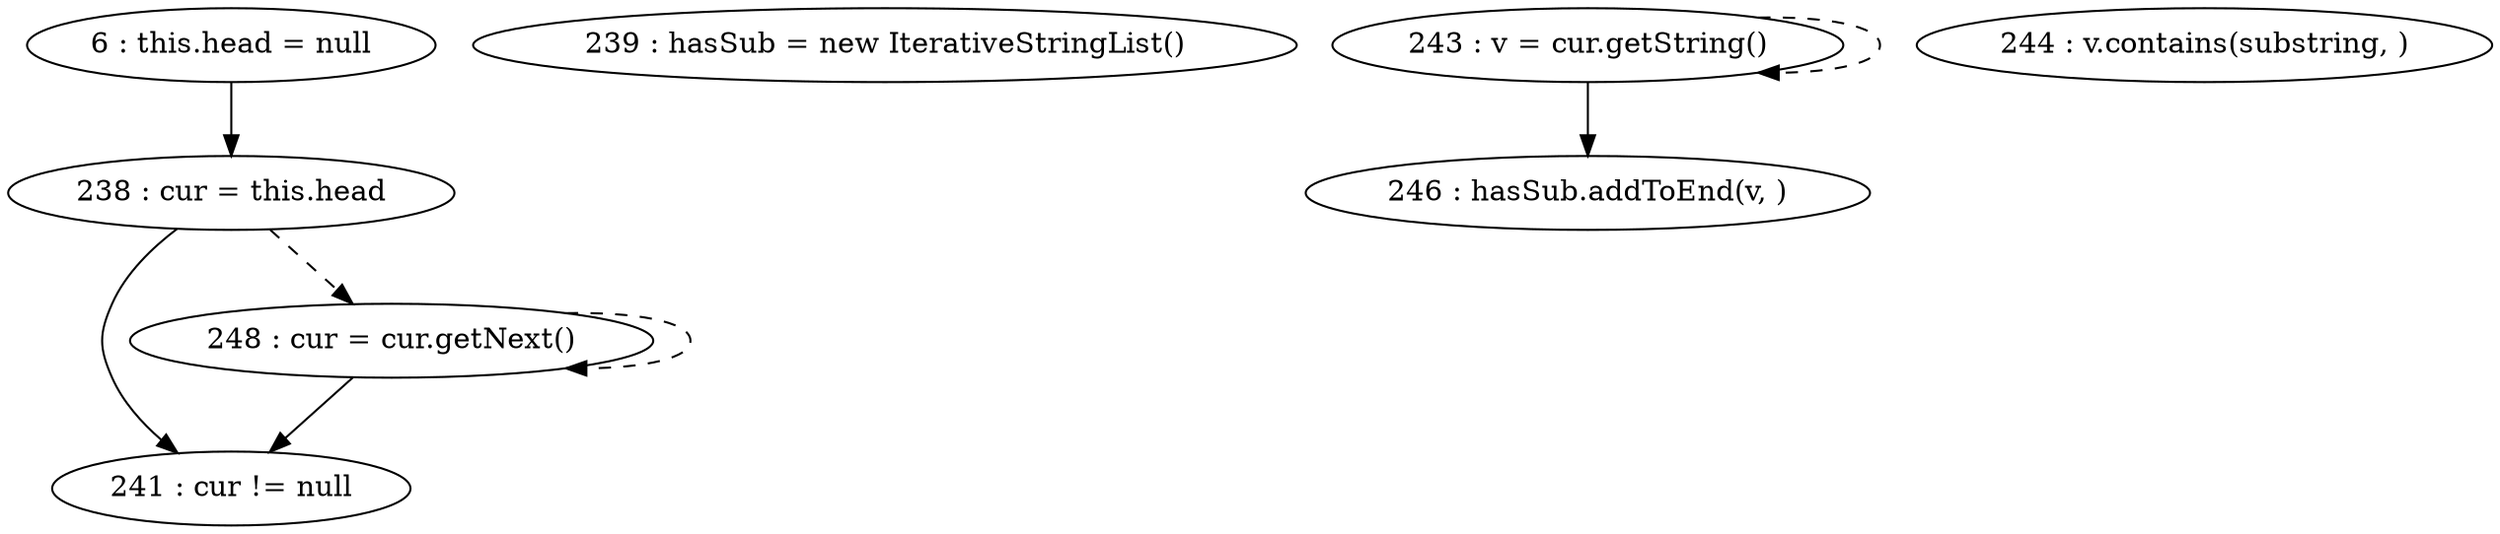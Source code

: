 digraph G {
"6 : this.head = null"
"6 : this.head = null" -> "238 : cur = this.head"
"238 : cur = this.head"
"238 : cur = this.head" -> "241 : cur != null"
"238 : cur = this.head" -> "248 : cur = cur.getNext()" [style=dashed]
"239 : hasSub = new IterativeStringList()"
"241 : cur != null"
"243 : v = cur.getString()"
"243 : v = cur.getString()" -> "246 : hasSub.addToEnd(v, )"
"243 : v = cur.getString()" -> "243 : v = cur.getString()" [style=dashed]
"244 : v.contains(substring, )"
"246 : hasSub.addToEnd(v, )"
"248 : cur = cur.getNext()"
"248 : cur = cur.getNext()" -> "241 : cur != null"
"248 : cur = cur.getNext()" -> "248 : cur = cur.getNext()" [style=dashed]
"241 : cur != null"
}